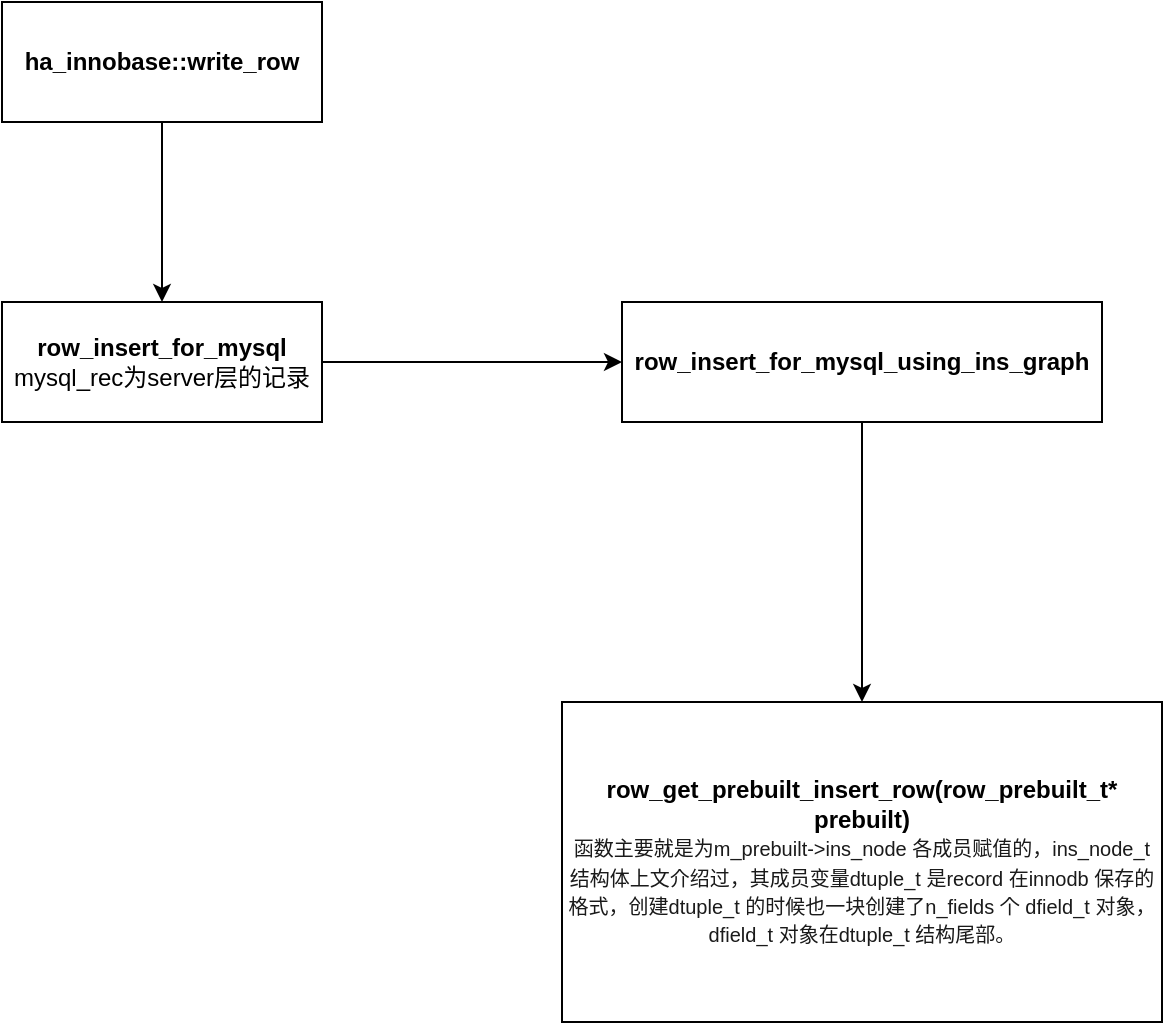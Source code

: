 <mxfile version="13.6.5" type="github">
  <diagram id="26kdJRuqCQegP6NZ71eM" name="Page-1">
    <mxGraphModel dx="1331" dy="696" grid="1" gridSize="10" guides="1" tooltips="1" connect="1" arrows="1" fold="1" page="1" pageScale="1" pageWidth="827" pageHeight="1169" math="0" shadow="0">
      <root>
        <mxCell id="0" />
        <mxCell id="1" parent="0" />
        <mxCell id="SZ_c_wbg-18-UfX0OG9w-9" value="" style="edgeStyle=orthogonalEdgeStyle;rounded=0;orthogonalLoop=1;jettySize=auto;html=1;" edge="1" parent="1" source="SZ_c_wbg-18-UfX0OG9w-2" target="SZ_c_wbg-18-UfX0OG9w-4">
          <mxGeometry relative="1" as="geometry" />
        </mxCell>
        <mxCell id="SZ_c_wbg-18-UfX0OG9w-2" value="&lt;b&gt;ha_innobase::write_row&lt;/b&gt;" style="rounded=0;whiteSpace=wrap;html=1;" vertex="1" parent="1">
          <mxGeometry x="80" y="80" width="160" height="60" as="geometry" />
        </mxCell>
        <mxCell id="SZ_c_wbg-18-UfX0OG9w-8" style="edgeStyle=orthogonalEdgeStyle;rounded=0;orthogonalLoop=1;jettySize=auto;html=1;exitX=1;exitY=0.5;exitDx=0;exitDy=0;entryX=0;entryY=0.5;entryDx=0;entryDy=0;" edge="1" parent="1" source="SZ_c_wbg-18-UfX0OG9w-4" target="SZ_c_wbg-18-UfX0OG9w-6">
          <mxGeometry relative="1" as="geometry" />
        </mxCell>
        <mxCell id="SZ_c_wbg-18-UfX0OG9w-4" value="&lt;b&gt;row_insert_for_mysql&lt;/b&gt;&lt;br&gt;mysql_rec为server层的记录" style="rounded=0;whiteSpace=wrap;html=1;" vertex="1" parent="1">
          <mxGeometry x="80" y="230" width="160" height="60" as="geometry" />
        </mxCell>
        <mxCell id="SZ_c_wbg-18-UfX0OG9w-12" style="edgeStyle=orthogonalEdgeStyle;rounded=0;orthogonalLoop=1;jettySize=auto;html=1;exitX=0.5;exitY=1;exitDx=0;exitDy=0;entryX=0.5;entryY=0;entryDx=0;entryDy=0;" edge="1" parent="1" source="SZ_c_wbg-18-UfX0OG9w-6" target="SZ_c_wbg-18-UfX0OG9w-10">
          <mxGeometry relative="1" as="geometry" />
        </mxCell>
        <mxCell id="SZ_c_wbg-18-UfX0OG9w-6" value="&lt;b&gt;row_insert_for_mysql_using_ins_graph&lt;/b&gt;" style="rounded=0;whiteSpace=wrap;html=1;" vertex="1" parent="1">
          <mxGeometry x="390" y="230" width="240" height="60" as="geometry" />
        </mxCell>
        <mxCell id="SZ_c_wbg-18-UfX0OG9w-10" value="&lt;b&gt;row_get_prebuilt_insert_row(row_prebuilt_t*&lt;span&gt;	&lt;/span&gt;prebuilt)&lt;/b&gt;&lt;br&gt;&lt;span style=&quot;color: rgb(26 , 26 , 26) ; background-color: rgb(255 , 255 , 255)&quot;&gt;&lt;font style=&quot;font-size: 10px&quot;&gt;函数主要就是为m_prebuilt-&amp;gt;ins_node 各成员赋值的，ins_node_t 结构体上文介绍过，其成员变量dtuple_t 是record 在innodb 保存的格式，创建dtuple_t 的时候也一块创建了n_fields 个 dfield_t 对象，dfield_t 对象在dtuple_t 结构尾部。&lt;/font&gt;&lt;/span&gt;" style="rounded=0;whiteSpace=wrap;html=1;" vertex="1" parent="1">
          <mxGeometry x="360" y="430" width="300" height="160" as="geometry" />
        </mxCell>
      </root>
    </mxGraphModel>
  </diagram>
</mxfile>
